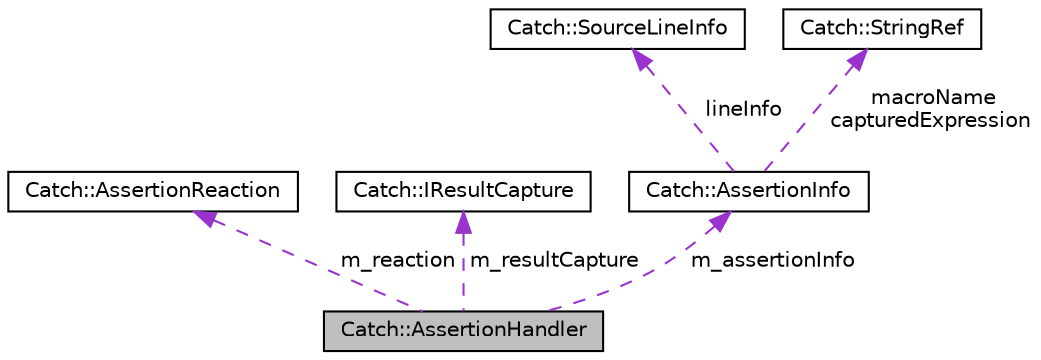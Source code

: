 digraph "Catch::AssertionHandler"
{
 // LATEX_PDF_SIZE
  edge [fontname="Helvetica",fontsize="10",labelfontname="Helvetica",labelfontsize="10"];
  node [fontname="Helvetica",fontsize="10",shape=record];
  Node1 [label="Catch::AssertionHandler",height=0.2,width=0.4,color="black", fillcolor="grey75", style="filled", fontcolor="black",tooltip=" "];
  Node2 -> Node1 [dir="back",color="darkorchid3",fontsize="10",style="dashed",label=" m_reaction" ,fontname="Helvetica"];
  Node2 [label="Catch::AssertionReaction",height=0.2,width=0.4,color="black", fillcolor="white", style="filled",URL="$structCatch_1_1AssertionReaction.html",tooltip=" "];
  Node3 -> Node1 [dir="back",color="darkorchid3",fontsize="10",style="dashed",label=" m_resultCapture" ,fontname="Helvetica"];
  Node3 [label="Catch::IResultCapture",height=0.2,width=0.4,color="black", fillcolor="white", style="filled",URL="$structCatch_1_1IResultCapture.html",tooltip=" "];
  Node4 -> Node1 [dir="back",color="darkorchid3",fontsize="10",style="dashed",label=" m_assertionInfo" ,fontname="Helvetica"];
  Node4 [label="Catch::AssertionInfo",height=0.2,width=0.4,color="black", fillcolor="white", style="filled",URL="$structCatch_1_1AssertionInfo.html",tooltip=" "];
  Node5 -> Node4 [dir="back",color="darkorchid3",fontsize="10",style="dashed",label=" lineInfo" ,fontname="Helvetica"];
  Node5 [label="Catch::SourceLineInfo",height=0.2,width=0.4,color="black", fillcolor="white", style="filled",URL="$structCatch_1_1SourceLineInfo.html",tooltip=" "];
  Node6 -> Node4 [dir="back",color="darkorchid3",fontsize="10",style="dashed",label=" macroName\ncapturedExpression" ,fontname="Helvetica"];
  Node6 [label="Catch::StringRef",height=0.2,width=0.4,color="black", fillcolor="white", style="filled",URL="$classCatch_1_1StringRef.html",tooltip=" "];
}
